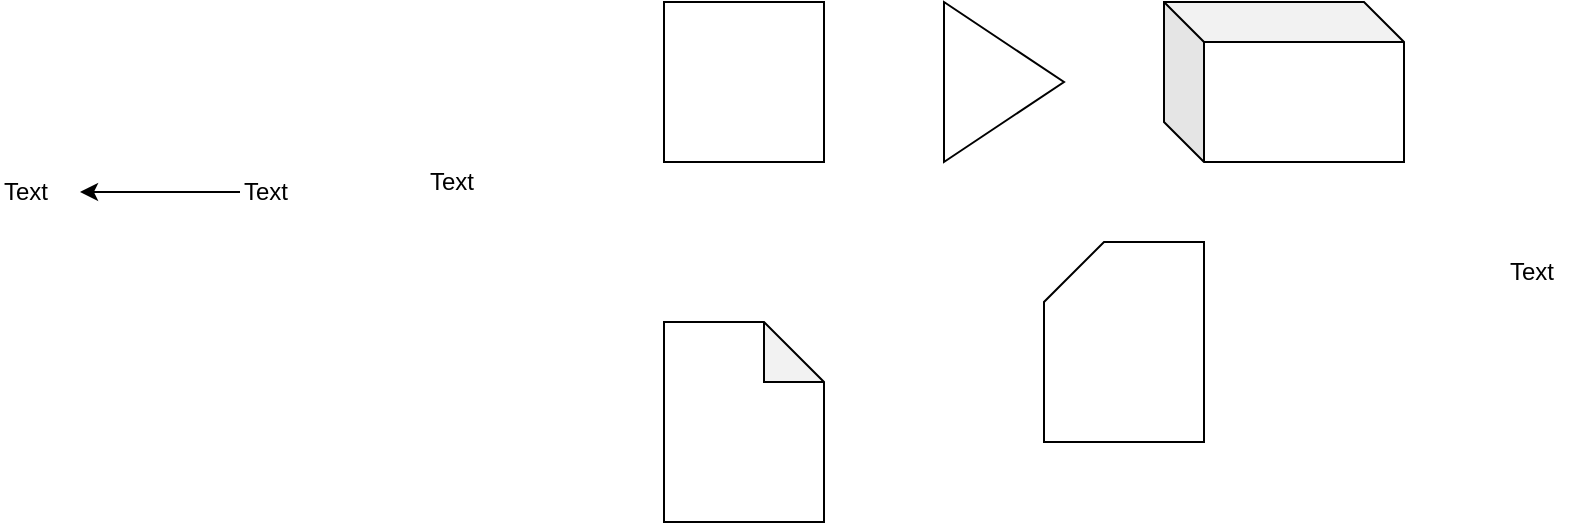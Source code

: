 <mxfile version="10.6.7" type="github"><diagram id="ktwkiTGV3tLK4OHGSrqH" name="Page-1"><mxGraphModel dx="2221" dy="715" grid="1" gridSize="10" guides="1" tooltips="1" connect="1" arrows="1" fold="1" page="1" pageScale="1" pageWidth="827" pageHeight="1169" math="0" shadow="0"><root><mxCell id="0"/><mxCell id="1" parent="0"/><mxCell id="EBfsGO008T5i6bv_e1MS-1" value="" style="whiteSpace=wrap;html=1;aspect=fixed;" parent="1" vertex="1"><mxGeometry x="120" y="180" width="80" height="80" as="geometry"/></mxCell><mxCell id="EBfsGO008T5i6bv_e1MS-2" value="" style="triangle;whiteSpace=wrap;html=1;" parent="1" vertex="1"><mxGeometry x="260" y="180" width="60" height="80" as="geometry"/></mxCell><mxCell id="EBfsGO008T5i6bv_e1MS-3" value="" style="shape=cube;whiteSpace=wrap;html=1;boundedLbl=1;backgroundOutline=1;darkOpacity=0.05;darkOpacity2=0.1;" parent="1" vertex="1"><mxGeometry x="370" y="180" width="120" height="80" as="geometry"/></mxCell><mxCell id="EBfsGO008T5i6bv_e1MS-4" value="" style="shape=card;whiteSpace=wrap;html=1;" parent="1" vertex="1"><mxGeometry x="310" y="300" width="80" height="100" as="geometry"/></mxCell><mxCell id="EBfsGO008T5i6bv_e1MS-6" style="edgeStyle=orthogonalEdgeStyle;rounded=0;orthogonalLoop=1;jettySize=auto;html=1;exitX=0;exitY=0;exitDx=80;exitDy=30;exitPerimeter=0;" parent="1" source="EBfsGO008T5i6bv_e1MS-5" edge="1"><mxGeometry relative="1" as="geometry"><mxPoint x="190" y="360" as="targetPoint"/></mxGeometry></mxCell><mxCell id="EBfsGO008T5i6bv_e1MS-5" value="" style="shape=note;whiteSpace=wrap;html=1;backgroundOutline=1;darkOpacity=0.05;" parent="1" vertex="1"><mxGeometry x="120" y="340" width="80" height="100" as="geometry"/></mxCell><mxCell id="7E4VuvtWK_N4FjHXXQE9-4" value="" style="edgeStyle=orthogonalEdgeStyle;rounded=0;orthogonalLoop=1;jettySize=auto;html=1;" edge="1" parent="1" source="7E4VuvtWK_N4FjHXXQE9-1" target="7E4VuvtWK_N4FjHXXQE9-3"><mxGeometry relative="1" as="geometry"/></mxCell><mxCell id="7E4VuvtWK_N4FjHXXQE9-1" value="Text" style="text;html=1;resizable=0;points=[];autosize=1;align=left;verticalAlign=top;spacingTop=-4;" vertex="1" parent="1"><mxGeometry x="-92" y="265" width="40" height="20" as="geometry"/></mxCell><mxCell id="7E4VuvtWK_N4FjHXXQE9-3" value="Text" style="text;html=1;resizable=0;points=[];autosize=1;align=left;verticalAlign=top;spacingTop=-4;" vertex="1" parent="1"><mxGeometry x="-212" y="265" width="40" height="20" as="geometry"/></mxCell><mxCell id="7E4VuvtWK_N4FjHXXQE9-2" value="Text" style="text;html=1;resizable=0;points=[];autosize=1;align=left;verticalAlign=top;spacingTop=-4;" vertex="1" parent="1"><mxGeometry x="1" y="260" width="40" height="20" as="geometry"/></mxCell><mxCell id="7E4VuvtWK_N4FjHXXQE9-5" value="Text" style="text;html=1;resizable=0;points=[];autosize=1;align=left;verticalAlign=top;spacingTop=-4;" vertex="1" parent="1"><mxGeometry x="541" y="305" width="40" height="20" as="geometry"/></mxCell></root></mxGraphModel></diagram></mxfile>